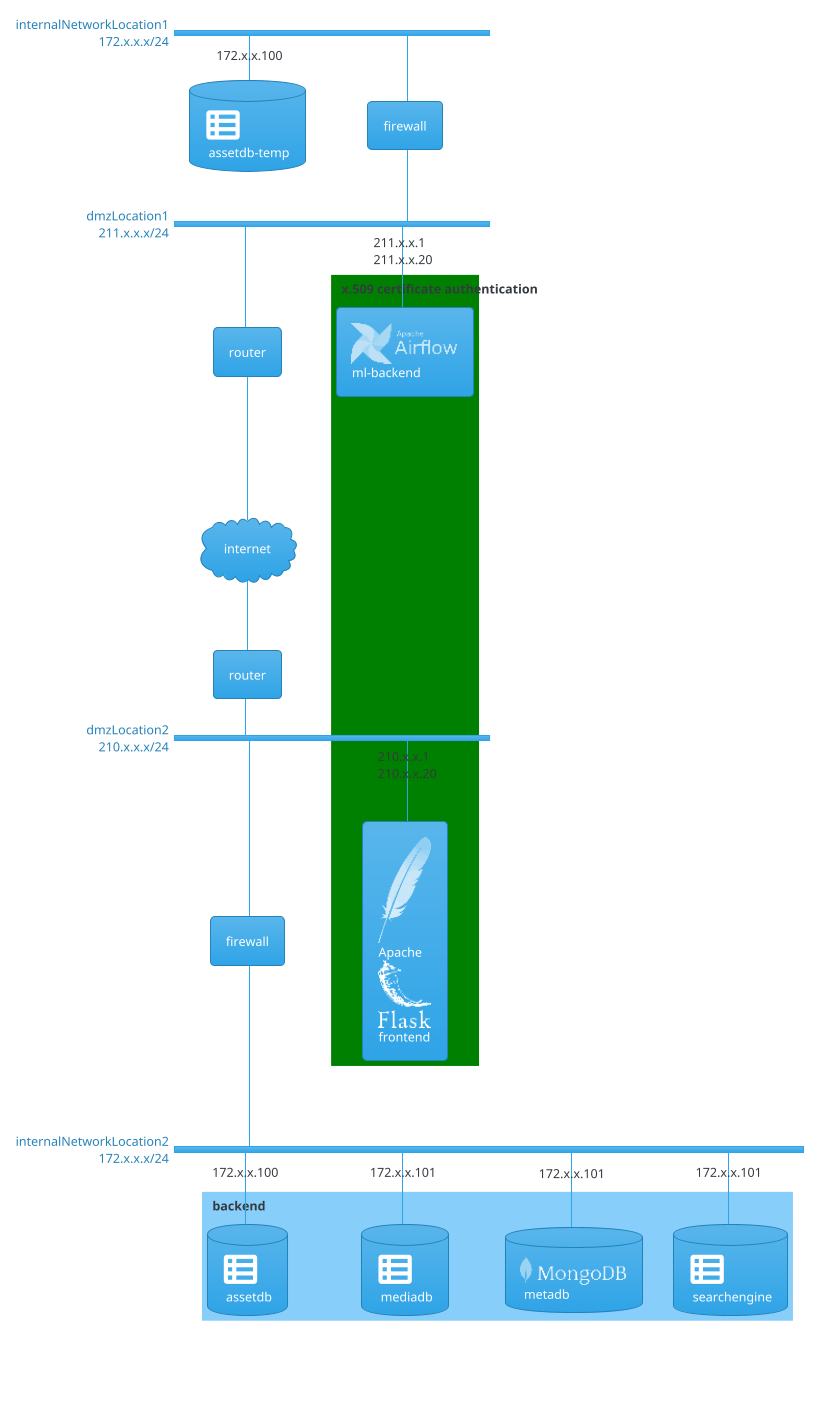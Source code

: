 @startuml hosting-dmz

/' Theme https://plantuml.com/en/theme '/
!theme cerulean
/' Logos and icons loaded using stdlib https://plantuml.com/en/stdlib '/
/' https://github.com/plantuml/plantuml-stdlib/tree/master/logos '/
!include <logos/airflow>
!include <logos/apache>
!include <logos/django>
!include <logos/docker>
!include <logos/firefox>
!include <logos/flask>
!include <logos/mongodb>
!include <logos/postgresql>
!include <logos/redis>

nwdiag {

  group authenticationX509 {
    color = "#Green";
    description = "**x.509 certificate authentication**";
    mlbackend;
    frontend;
  }

  group authenticationX509 {
    color = "#LightSkyBlue";
    description = "**backend**";
    assetdb;
    mediadb;
    metadb;
    searchengine;
  }

  network internalNetworkLocation1 {
      address = "172.x.x.x/24";
      assetdbtemp [address = "172.x.x.100",  description = "<&spreadsheet*4>\n assetdb-temp", shape = database];
      firewall1 [description = "firewall"];
  }

  network dmzLocation1 {
      address = "211.x.x.x/24"
      firewall1 [description = "firewall"];
      // set multiple addresses (using comma)
      mlbackend [address = "211.x.x.1, 211.x.x.20",  description = "<$airflow>\nml-backend"];
      router2 [description = "router"];
  }

  router2 -- internet;

  internet [description = "internet", shape = cloud ];

  internet -- router1;

  network dmzLocation2 {
      address = "210.x.x.x/24"
      router1 [description = "router"];
      // set multiple addresses (using comma)
      frontend [address = "210.x.x.1, 210.x.x.20",  description = "<$apache>\nApache\n<$flask>\nfrontend"];
      firewall2 [description = "firewall"];
  }

  network internalNetworkLocation2 {
      address = "172.x.x.x/24";
      firewall2 [description = "firewall"];
      assetdb [address = "172.x.x.100",  description = "<&spreadsheet*4>\n assetdb", shape = database];
      mediadb [address = "172.x.x.101",  description = "<&spreadsheet*4>\n mediadb", shape = database];
      metadb [address = "172.x.x.101",  description = "<$mongodb>\n metadb", shape = database];
      searchengine [address = "172.x.x.101",  description = "<&spreadsheet*4>\n searchengine", shape = database];
  }
}
@enduml
